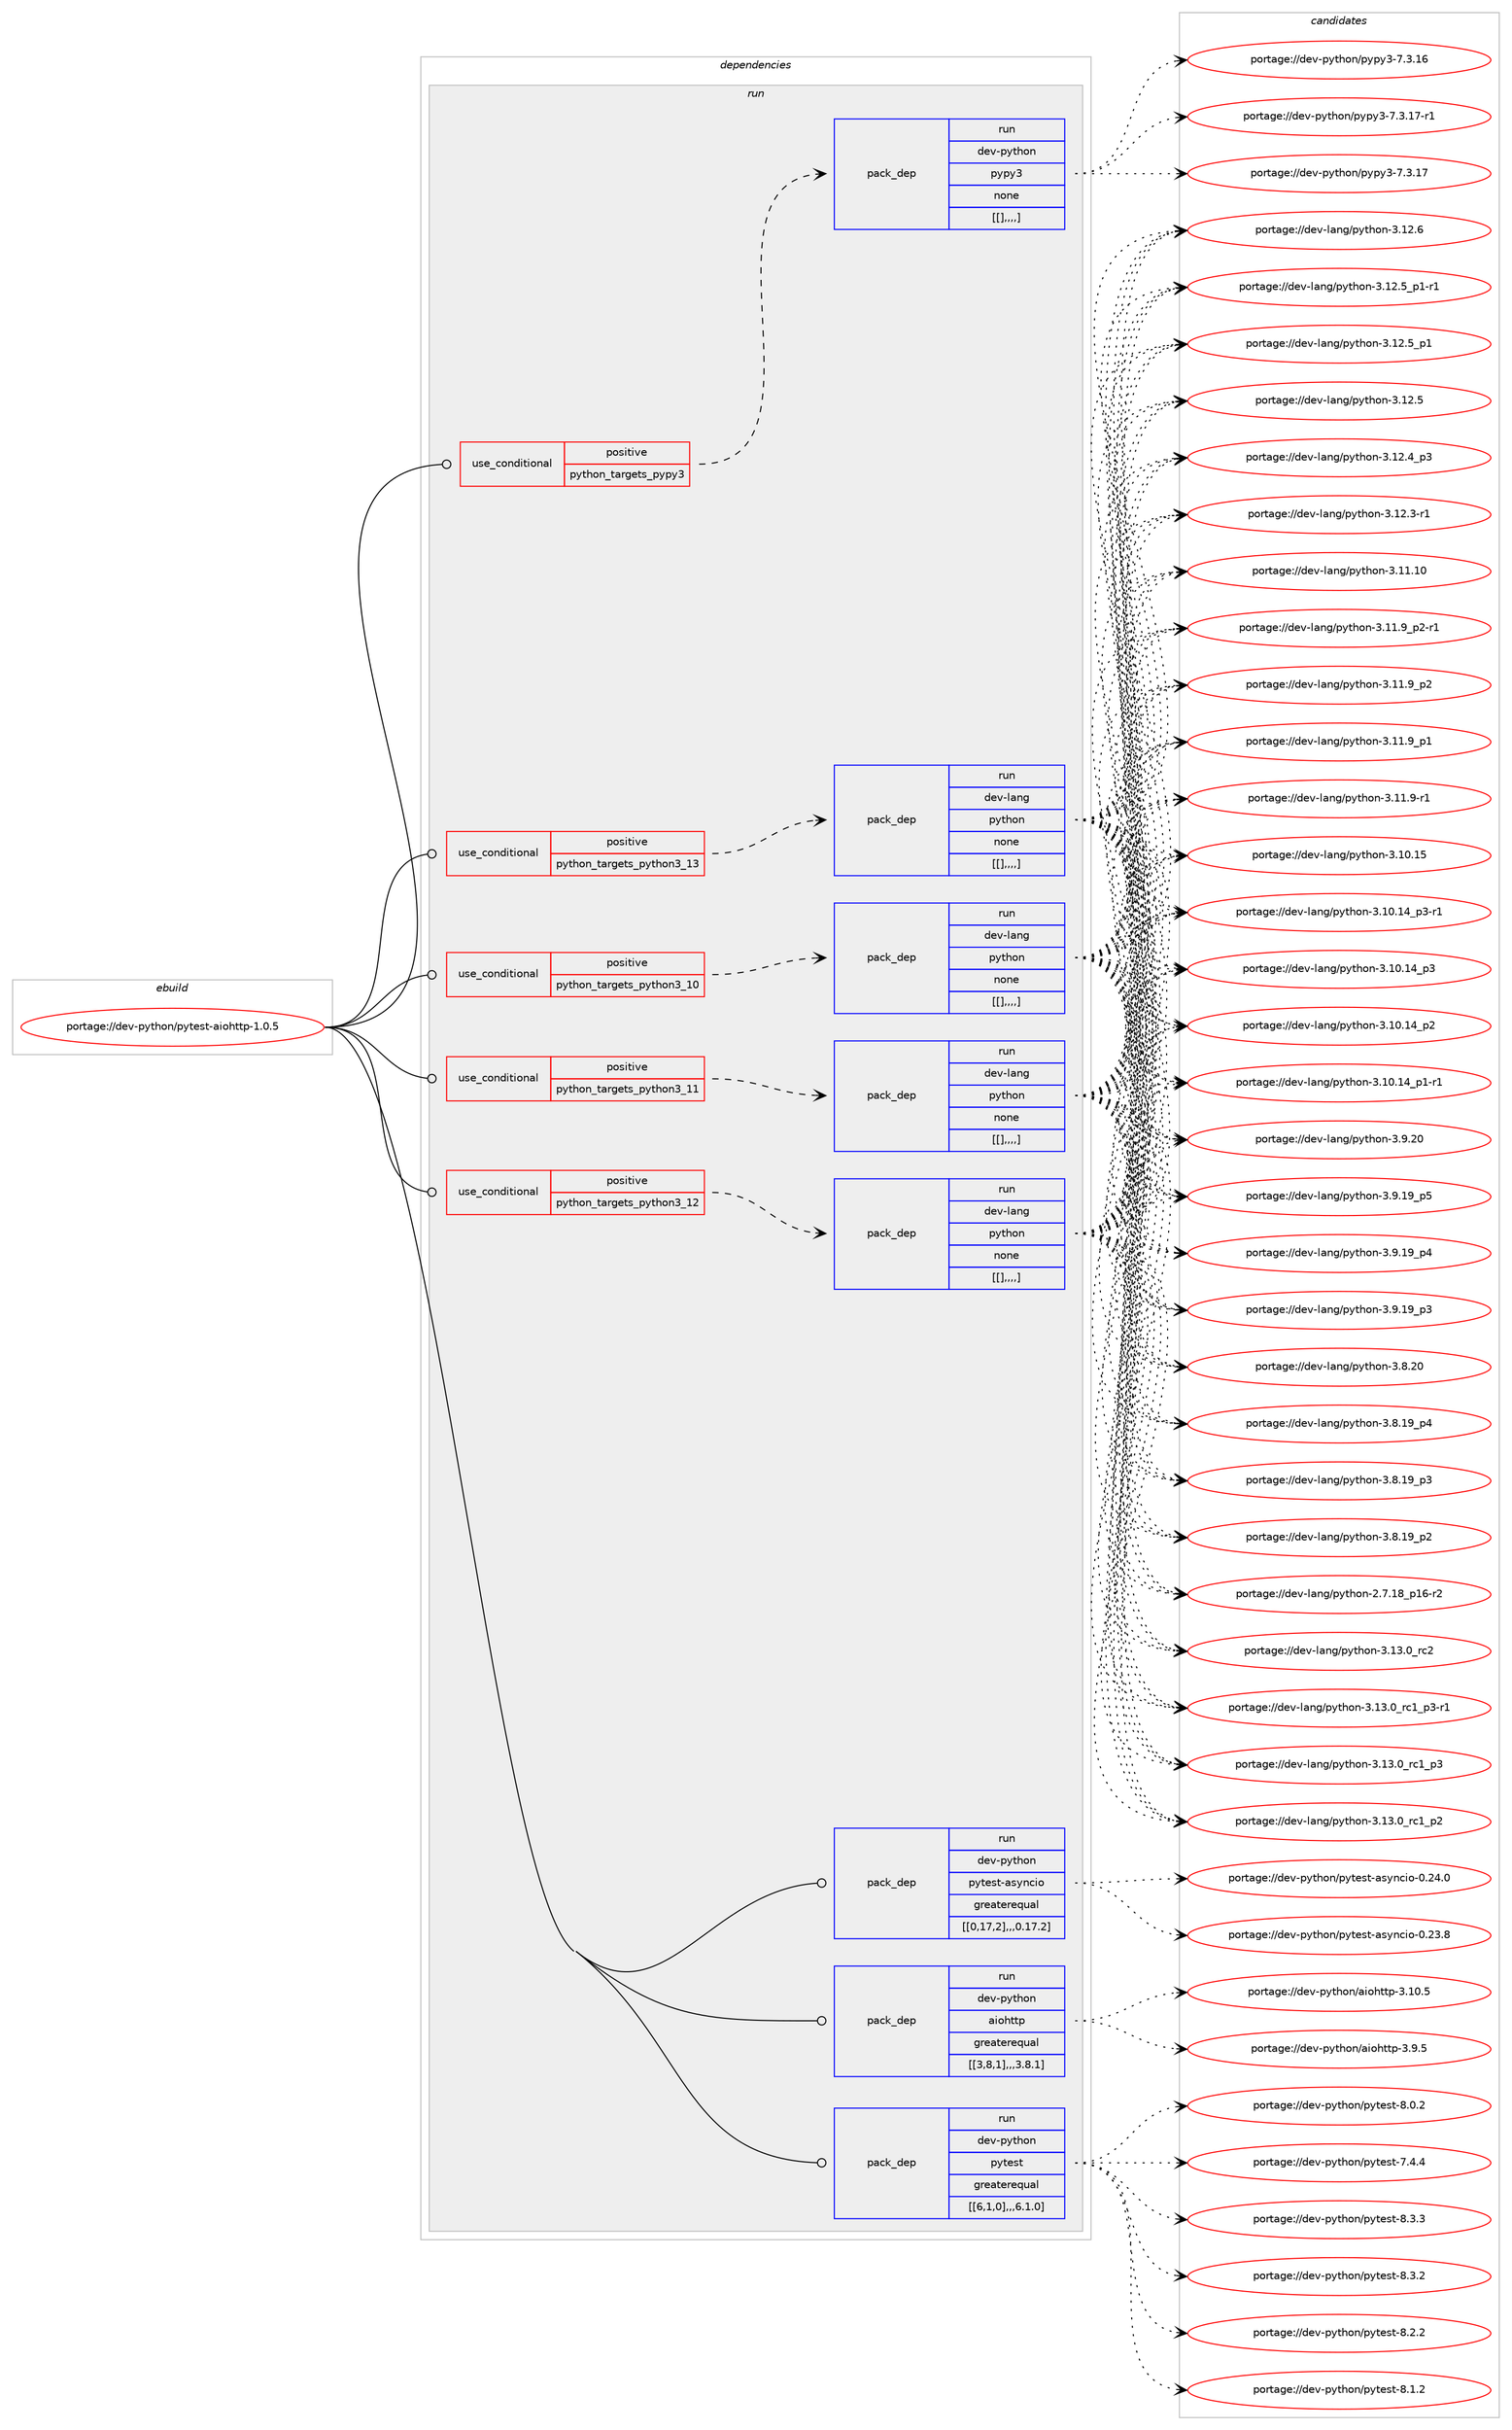 digraph prolog {

# *************
# Graph options
# *************

newrank=true;
concentrate=true;
compound=true;
graph [rankdir=LR,fontname=Helvetica,fontsize=10,ranksep=1.5];#, ranksep=2.5, nodesep=0.2];
edge  [arrowhead=vee];
node  [fontname=Helvetica,fontsize=10];

# **********
# The ebuild
# **********

subgraph cluster_leftcol {
color=gray;
label=<<i>ebuild</i>>;
id [label="portage://dev-python/pytest-aiohttp-1.0.5", color=red, width=4, href="../dev-python/pytest-aiohttp-1.0.5.svg"];
}

# ****************
# The dependencies
# ****************

subgraph cluster_midcol {
color=gray;
label=<<i>dependencies</i>>;
subgraph cluster_compile {
fillcolor="#eeeeee";
style=filled;
label=<<i>compile</i>>;
}
subgraph cluster_compileandrun {
fillcolor="#eeeeee";
style=filled;
label=<<i>compile and run</i>>;
}
subgraph cluster_run {
fillcolor="#eeeeee";
style=filled;
label=<<i>run</i>>;
subgraph cond38755 {
dependency160728 [label=<<TABLE BORDER="0" CELLBORDER="1" CELLSPACING="0" CELLPADDING="4"><TR><TD ROWSPAN="3" CELLPADDING="10">use_conditional</TD></TR><TR><TD>positive</TD></TR><TR><TD>python_targets_pypy3</TD></TR></TABLE>>, shape=none, color=red];
subgraph pack120717 {
dependency160729 [label=<<TABLE BORDER="0" CELLBORDER="1" CELLSPACING="0" CELLPADDING="4" WIDTH="220"><TR><TD ROWSPAN="6" CELLPADDING="30">pack_dep</TD></TR><TR><TD WIDTH="110">run</TD></TR><TR><TD>dev-python</TD></TR><TR><TD>pypy3</TD></TR><TR><TD>none</TD></TR><TR><TD>[[],,,,]</TD></TR></TABLE>>, shape=none, color=blue];
}
dependency160728:e -> dependency160729:w [weight=20,style="dashed",arrowhead="vee"];
}
id:e -> dependency160728:w [weight=20,style="solid",arrowhead="odot"];
subgraph cond38756 {
dependency160730 [label=<<TABLE BORDER="0" CELLBORDER="1" CELLSPACING="0" CELLPADDING="4"><TR><TD ROWSPAN="3" CELLPADDING="10">use_conditional</TD></TR><TR><TD>positive</TD></TR><TR><TD>python_targets_python3_10</TD></TR></TABLE>>, shape=none, color=red];
subgraph pack120718 {
dependency160731 [label=<<TABLE BORDER="0" CELLBORDER="1" CELLSPACING="0" CELLPADDING="4" WIDTH="220"><TR><TD ROWSPAN="6" CELLPADDING="30">pack_dep</TD></TR><TR><TD WIDTH="110">run</TD></TR><TR><TD>dev-lang</TD></TR><TR><TD>python</TD></TR><TR><TD>none</TD></TR><TR><TD>[[],,,,]</TD></TR></TABLE>>, shape=none, color=blue];
}
dependency160730:e -> dependency160731:w [weight=20,style="dashed",arrowhead="vee"];
}
id:e -> dependency160730:w [weight=20,style="solid",arrowhead="odot"];
subgraph cond38757 {
dependency160732 [label=<<TABLE BORDER="0" CELLBORDER="1" CELLSPACING="0" CELLPADDING="4"><TR><TD ROWSPAN="3" CELLPADDING="10">use_conditional</TD></TR><TR><TD>positive</TD></TR><TR><TD>python_targets_python3_11</TD></TR></TABLE>>, shape=none, color=red];
subgraph pack120719 {
dependency160733 [label=<<TABLE BORDER="0" CELLBORDER="1" CELLSPACING="0" CELLPADDING="4" WIDTH="220"><TR><TD ROWSPAN="6" CELLPADDING="30">pack_dep</TD></TR><TR><TD WIDTH="110">run</TD></TR><TR><TD>dev-lang</TD></TR><TR><TD>python</TD></TR><TR><TD>none</TD></TR><TR><TD>[[],,,,]</TD></TR></TABLE>>, shape=none, color=blue];
}
dependency160732:e -> dependency160733:w [weight=20,style="dashed",arrowhead="vee"];
}
id:e -> dependency160732:w [weight=20,style="solid",arrowhead="odot"];
subgraph cond38758 {
dependency160734 [label=<<TABLE BORDER="0" CELLBORDER="1" CELLSPACING="0" CELLPADDING="4"><TR><TD ROWSPAN="3" CELLPADDING="10">use_conditional</TD></TR><TR><TD>positive</TD></TR><TR><TD>python_targets_python3_12</TD></TR></TABLE>>, shape=none, color=red];
subgraph pack120720 {
dependency160735 [label=<<TABLE BORDER="0" CELLBORDER="1" CELLSPACING="0" CELLPADDING="4" WIDTH="220"><TR><TD ROWSPAN="6" CELLPADDING="30">pack_dep</TD></TR><TR><TD WIDTH="110">run</TD></TR><TR><TD>dev-lang</TD></TR><TR><TD>python</TD></TR><TR><TD>none</TD></TR><TR><TD>[[],,,,]</TD></TR></TABLE>>, shape=none, color=blue];
}
dependency160734:e -> dependency160735:w [weight=20,style="dashed",arrowhead="vee"];
}
id:e -> dependency160734:w [weight=20,style="solid",arrowhead="odot"];
subgraph cond38759 {
dependency160736 [label=<<TABLE BORDER="0" CELLBORDER="1" CELLSPACING="0" CELLPADDING="4"><TR><TD ROWSPAN="3" CELLPADDING="10">use_conditional</TD></TR><TR><TD>positive</TD></TR><TR><TD>python_targets_python3_13</TD></TR></TABLE>>, shape=none, color=red];
subgraph pack120721 {
dependency160737 [label=<<TABLE BORDER="0" CELLBORDER="1" CELLSPACING="0" CELLPADDING="4" WIDTH="220"><TR><TD ROWSPAN="6" CELLPADDING="30">pack_dep</TD></TR><TR><TD WIDTH="110">run</TD></TR><TR><TD>dev-lang</TD></TR><TR><TD>python</TD></TR><TR><TD>none</TD></TR><TR><TD>[[],,,,]</TD></TR></TABLE>>, shape=none, color=blue];
}
dependency160736:e -> dependency160737:w [weight=20,style="dashed",arrowhead="vee"];
}
id:e -> dependency160736:w [weight=20,style="solid",arrowhead="odot"];
subgraph pack120722 {
dependency160738 [label=<<TABLE BORDER="0" CELLBORDER="1" CELLSPACING="0" CELLPADDING="4" WIDTH="220"><TR><TD ROWSPAN="6" CELLPADDING="30">pack_dep</TD></TR><TR><TD WIDTH="110">run</TD></TR><TR><TD>dev-python</TD></TR><TR><TD>aiohttp</TD></TR><TR><TD>greaterequal</TD></TR><TR><TD>[[3,8,1],,,3.8.1]</TD></TR></TABLE>>, shape=none, color=blue];
}
id:e -> dependency160738:w [weight=20,style="solid",arrowhead="odot"];
subgraph pack120723 {
dependency160739 [label=<<TABLE BORDER="0" CELLBORDER="1" CELLSPACING="0" CELLPADDING="4" WIDTH="220"><TR><TD ROWSPAN="6" CELLPADDING="30">pack_dep</TD></TR><TR><TD WIDTH="110">run</TD></TR><TR><TD>dev-python</TD></TR><TR><TD>pytest</TD></TR><TR><TD>greaterequal</TD></TR><TR><TD>[[6,1,0],,,6.1.0]</TD></TR></TABLE>>, shape=none, color=blue];
}
id:e -> dependency160739:w [weight=20,style="solid",arrowhead="odot"];
subgraph pack120724 {
dependency160740 [label=<<TABLE BORDER="0" CELLBORDER="1" CELLSPACING="0" CELLPADDING="4" WIDTH="220"><TR><TD ROWSPAN="6" CELLPADDING="30">pack_dep</TD></TR><TR><TD WIDTH="110">run</TD></TR><TR><TD>dev-python</TD></TR><TR><TD>pytest-asyncio</TD></TR><TR><TD>greaterequal</TD></TR><TR><TD>[[0,17,2],,,0.17.2]</TD></TR></TABLE>>, shape=none, color=blue];
}
id:e -> dependency160740:w [weight=20,style="solid",arrowhead="odot"];
}
}

# **************
# The candidates
# **************

subgraph cluster_choices {
rank=same;
color=gray;
label=<<i>candidates</i>>;

subgraph choice120717 {
color=black;
nodesep=1;
choice100101118451121211161041111104711212111212151455546514649554511449 [label="portage://dev-python/pypy3-7.3.17-r1", color=red, width=4,href="../dev-python/pypy3-7.3.17-r1.svg"];
choice10010111845112121116104111110471121211121215145554651464955 [label="portage://dev-python/pypy3-7.3.17", color=red, width=4,href="../dev-python/pypy3-7.3.17.svg"];
choice10010111845112121116104111110471121211121215145554651464954 [label="portage://dev-python/pypy3-7.3.16", color=red, width=4,href="../dev-python/pypy3-7.3.16.svg"];
dependency160729:e -> choice100101118451121211161041111104711212111212151455546514649554511449:w [style=dotted,weight="100"];
dependency160729:e -> choice10010111845112121116104111110471121211121215145554651464955:w [style=dotted,weight="100"];
dependency160729:e -> choice10010111845112121116104111110471121211121215145554651464954:w [style=dotted,weight="100"];
}
subgraph choice120718 {
color=black;
nodesep=1;
choice10010111845108971101034711212111610411111045514649514648951149950 [label="portage://dev-lang/python-3.13.0_rc2", color=red, width=4,href="../dev-lang/python-3.13.0_rc2.svg"];
choice1001011184510897110103471121211161041111104551464951464895114994995112514511449 [label="portage://dev-lang/python-3.13.0_rc1_p3-r1", color=red, width=4,href="../dev-lang/python-3.13.0_rc1_p3-r1.svg"];
choice100101118451089711010347112121116104111110455146495146489511499499511251 [label="portage://dev-lang/python-3.13.0_rc1_p3", color=red, width=4,href="../dev-lang/python-3.13.0_rc1_p3.svg"];
choice100101118451089711010347112121116104111110455146495146489511499499511250 [label="portage://dev-lang/python-3.13.0_rc1_p2", color=red, width=4,href="../dev-lang/python-3.13.0_rc1_p2.svg"];
choice10010111845108971101034711212111610411111045514649504654 [label="portage://dev-lang/python-3.12.6", color=red, width=4,href="../dev-lang/python-3.12.6.svg"];
choice1001011184510897110103471121211161041111104551464950465395112494511449 [label="portage://dev-lang/python-3.12.5_p1-r1", color=red, width=4,href="../dev-lang/python-3.12.5_p1-r1.svg"];
choice100101118451089711010347112121116104111110455146495046539511249 [label="portage://dev-lang/python-3.12.5_p1", color=red, width=4,href="../dev-lang/python-3.12.5_p1.svg"];
choice10010111845108971101034711212111610411111045514649504653 [label="portage://dev-lang/python-3.12.5", color=red, width=4,href="../dev-lang/python-3.12.5.svg"];
choice100101118451089711010347112121116104111110455146495046529511251 [label="portage://dev-lang/python-3.12.4_p3", color=red, width=4,href="../dev-lang/python-3.12.4_p3.svg"];
choice100101118451089711010347112121116104111110455146495046514511449 [label="portage://dev-lang/python-3.12.3-r1", color=red, width=4,href="../dev-lang/python-3.12.3-r1.svg"];
choice1001011184510897110103471121211161041111104551464949464948 [label="portage://dev-lang/python-3.11.10", color=red, width=4,href="../dev-lang/python-3.11.10.svg"];
choice1001011184510897110103471121211161041111104551464949465795112504511449 [label="portage://dev-lang/python-3.11.9_p2-r1", color=red, width=4,href="../dev-lang/python-3.11.9_p2-r1.svg"];
choice100101118451089711010347112121116104111110455146494946579511250 [label="portage://dev-lang/python-3.11.9_p2", color=red, width=4,href="../dev-lang/python-3.11.9_p2.svg"];
choice100101118451089711010347112121116104111110455146494946579511249 [label="portage://dev-lang/python-3.11.9_p1", color=red, width=4,href="../dev-lang/python-3.11.9_p1.svg"];
choice100101118451089711010347112121116104111110455146494946574511449 [label="portage://dev-lang/python-3.11.9-r1", color=red, width=4,href="../dev-lang/python-3.11.9-r1.svg"];
choice1001011184510897110103471121211161041111104551464948464953 [label="portage://dev-lang/python-3.10.15", color=red, width=4,href="../dev-lang/python-3.10.15.svg"];
choice100101118451089711010347112121116104111110455146494846495295112514511449 [label="portage://dev-lang/python-3.10.14_p3-r1", color=red, width=4,href="../dev-lang/python-3.10.14_p3-r1.svg"];
choice10010111845108971101034711212111610411111045514649484649529511251 [label="portage://dev-lang/python-3.10.14_p3", color=red, width=4,href="../dev-lang/python-3.10.14_p3.svg"];
choice10010111845108971101034711212111610411111045514649484649529511250 [label="portage://dev-lang/python-3.10.14_p2", color=red, width=4,href="../dev-lang/python-3.10.14_p2.svg"];
choice100101118451089711010347112121116104111110455146494846495295112494511449 [label="portage://dev-lang/python-3.10.14_p1-r1", color=red, width=4,href="../dev-lang/python-3.10.14_p1-r1.svg"];
choice10010111845108971101034711212111610411111045514657465048 [label="portage://dev-lang/python-3.9.20", color=red, width=4,href="../dev-lang/python-3.9.20.svg"];
choice100101118451089711010347112121116104111110455146574649579511253 [label="portage://dev-lang/python-3.9.19_p5", color=red, width=4,href="../dev-lang/python-3.9.19_p5.svg"];
choice100101118451089711010347112121116104111110455146574649579511252 [label="portage://dev-lang/python-3.9.19_p4", color=red, width=4,href="../dev-lang/python-3.9.19_p4.svg"];
choice100101118451089711010347112121116104111110455146574649579511251 [label="portage://dev-lang/python-3.9.19_p3", color=red, width=4,href="../dev-lang/python-3.9.19_p3.svg"];
choice10010111845108971101034711212111610411111045514656465048 [label="portage://dev-lang/python-3.8.20", color=red, width=4,href="../dev-lang/python-3.8.20.svg"];
choice100101118451089711010347112121116104111110455146564649579511252 [label="portage://dev-lang/python-3.8.19_p4", color=red, width=4,href="../dev-lang/python-3.8.19_p4.svg"];
choice100101118451089711010347112121116104111110455146564649579511251 [label="portage://dev-lang/python-3.8.19_p3", color=red, width=4,href="../dev-lang/python-3.8.19_p3.svg"];
choice100101118451089711010347112121116104111110455146564649579511250 [label="portage://dev-lang/python-3.8.19_p2", color=red, width=4,href="../dev-lang/python-3.8.19_p2.svg"];
choice100101118451089711010347112121116104111110455046554649569511249544511450 [label="portage://dev-lang/python-2.7.18_p16-r2", color=red, width=4,href="../dev-lang/python-2.7.18_p16-r2.svg"];
dependency160731:e -> choice10010111845108971101034711212111610411111045514649514648951149950:w [style=dotted,weight="100"];
dependency160731:e -> choice1001011184510897110103471121211161041111104551464951464895114994995112514511449:w [style=dotted,weight="100"];
dependency160731:e -> choice100101118451089711010347112121116104111110455146495146489511499499511251:w [style=dotted,weight="100"];
dependency160731:e -> choice100101118451089711010347112121116104111110455146495146489511499499511250:w [style=dotted,weight="100"];
dependency160731:e -> choice10010111845108971101034711212111610411111045514649504654:w [style=dotted,weight="100"];
dependency160731:e -> choice1001011184510897110103471121211161041111104551464950465395112494511449:w [style=dotted,weight="100"];
dependency160731:e -> choice100101118451089711010347112121116104111110455146495046539511249:w [style=dotted,weight="100"];
dependency160731:e -> choice10010111845108971101034711212111610411111045514649504653:w [style=dotted,weight="100"];
dependency160731:e -> choice100101118451089711010347112121116104111110455146495046529511251:w [style=dotted,weight="100"];
dependency160731:e -> choice100101118451089711010347112121116104111110455146495046514511449:w [style=dotted,weight="100"];
dependency160731:e -> choice1001011184510897110103471121211161041111104551464949464948:w [style=dotted,weight="100"];
dependency160731:e -> choice1001011184510897110103471121211161041111104551464949465795112504511449:w [style=dotted,weight="100"];
dependency160731:e -> choice100101118451089711010347112121116104111110455146494946579511250:w [style=dotted,weight="100"];
dependency160731:e -> choice100101118451089711010347112121116104111110455146494946579511249:w [style=dotted,weight="100"];
dependency160731:e -> choice100101118451089711010347112121116104111110455146494946574511449:w [style=dotted,weight="100"];
dependency160731:e -> choice1001011184510897110103471121211161041111104551464948464953:w [style=dotted,weight="100"];
dependency160731:e -> choice100101118451089711010347112121116104111110455146494846495295112514511449:w [style=dotted,weight="100"];
dependency160731:e -> choice10010111845108971101034711212111610411111045514649484649529511251:w [style=dotted,weight="100"];
dependency160731:e -> choice10010111845108971101034711212111610411111045514649484649529511250:w [style=dotted,weight="100"];
dependency160731:e -> choice100101118451089711010347112121116104111110455146494846495295112494511449:w [style=dotted,weight="100"];
dependency160731:e -> choice10010111845108971101034711212111610411111045514657465048:w [style=dotted,weight="100"];
dependency160731:e -> choice100101118451089711010347112121116104111110455146574649579511253:w [style=dotted,weight="100"];
dependency160731:e -> choice100101118451089711010347112121116104111110455146574649579511252:w [style=dotted,weight="100"];
dependency160731:e -> choice100101118451089711010347112121116104111110455146574649579511251:w [style=dotted,weight="100"];
dependency160731:e -> choice10010111845108971101034711212111610411111045514656465048:w [style=dotted,weight="100"];
dependency160731:e -> choice100101118451089711010347112121116104111110455146564649579511252:w [style=dotted,weight="100"];
dependency160731:e -> choice100101118451089711010347112121116104111110455146564649579511251:w [style=dotted,weight="100"];
dependency160731:e -> choice100101118451089711010347112121116104111110455146564649579511250:w [style=dotted,weight="100"];
dependency160731:e -> choice100101118451089711010347112121116104111110455046554649569511249544511450:w [style=dotted,weight="100"];
}
subgraph choice120719 {
color=black;
nodesep=1;
choice10010111845108971101034711212111610411111045514649514648951149950 [label="portage://dev-lang/python-3.13.0_rc2", color=red, width=4,href="../dev-lang/python-3.13.0_rc2.svg"];
choice1001011184510897110103471121211161041111104551464951464895114994995112514511449 [label="portage://dev-lang/python-3.13.0_rc1_p3-r1", color=red, width=4,href="../dev-lang/python-3.13.0_rc1_p3-r1.svg"];
choice100101118451089711010347112121116104111110455146495146489511499499511251 [label="portage://dev-lang/python-3.13.0_rc1_p3", color=red, width=4,href="../dev-lang/python-3.13.0_rc1_p3.svg"];
choice100101118451089711010347112121116104111110455146495146489511499499511250 [label="portage://dev-lang/python-3.13.0_rc1_p2", color=red, width=4,href="../dev-lang/python-3.13.0_rc1_p2.svg"];
choice10010111845108971101034711212111610411111045514649504654 [label="portage://dev-lang/python-3.12.6", color=red, width=4,href="../dev-lang/python-3.12.6.svg"];
choice1001011184510897110103471121211161041111104551464950465395112494511449 [label="portage://dev-lang/python-3.12.5_p1-r1", color=red, width=4,href="../dev-lang/python-3.12.5_p1-r1.svg"];
choice100101118451089711010347112121116104111110455146495046539511249 [label="portage://dev-lang/python-3.12.5_p1", color=red, width=4,href="../dev-lang/python-3.12.5_p1.svg"];
choice10010111845108971101034711212111610411111045514649504653 [label="portage://dev-lang/python-3.12.5", color=red, width=4,href="../dev-lang/python-3.12.5.svg"];
choice100101118451089711010347112121116104111110455146495046529511251 [label="portage://dev-lang/python-3.12.4_p3", color=red, width=4,href="../dev-lang/python-3.12.4_p3.svg"];
choice100101118451089711010347112121116104111110455146495046514511449 [label="portage://dev-lang/python-3.12.3-r1", color=red, width=4,href="../dev-lang/python-3.12.3-r1.svg"];
choice1001011184510897110103471121211161041111104551464949464948 [label="portage://dev-lang/python-3.11.10", color=red, width=4,href="../dev-lang/python-3.11.10.svg"];
choice1001011184510897110103471121211161041111104551464949465795112504511449 [label="portage://dev-lang/python-3.11.9_p2-r1", color=red, width=4,href="../dev-lang/python-3.11.9_p2-r1.svg"];
choice100101118451089711010347112121116104111110455146494946579511250 [label="portage://dev-lang/python-3.11.9_p2", color=red, width=4,href="../dev-lang/python-3.11.9_p2.svg"];
choice100101118451089711010347112121116104111110455146494946579511249 [label="portage://dev-lang/python-3.11.9_p1", color=red, width=4,href="../dev-lang/python-3.11.9_p1.svg"];
choice100101118451089711010347112121116104111110455146494946574511449 [label="portage://dev-lang/python-3.11.9-r1", color=red, width=4,href="../dev-lang/python-3.11.9-r1.svg"];
choice1001011184510897110103471121211161041111104551464948464953 [label="portage://dev-lang/python-3.10.15", color=red, width=4,href="../dev-lang/python-3.10.15.svg"];
choice100101118451089711010347112121116104111110455146494846495295112514511449 [label="portage://dev-lang/python-3.10.14_p3-r1", color=red, width=4,href="../dev-lang/python-3.10.14_p3-r1.svg"];
choice10010111845108971101034711212111610411111045514649484649529511251 [label="portage://dev-lang/python-3.10.14_p3", color=red, width=4,href="../dev-lang/python-3.10.14_p3.svg"];
choice10010111845108971101034711212111610411111045514649484649529511250 [label="portage://dev-lang/python-3.10.14_p2", color=red, width=4,href="../dev-lang/python-3.10.14_p2.svg"];
choice100101118451089711010347112121116104111110455146494846495295112494511449 [label="portage://dev-lang/python-3.10.14_p1-r1", color=red, width=4,href="../dev-lang/python-3.10.14_p1-r1.svg"];
choice10010111845108971101034711212111610411111045514657465048 [label="portage://dev-lang/python-3.9.20", color=red, width=4,href="../dev-lang/python-3.9.20.svg"];
choice100101118451089711010347112121116104111110455146574649579511253 [label="portage://dev-lang/python-3.9.19_p5", color=red, width=4,href="../dev-lang/python-3.9.19_p5.svg"];
choice100101118451089711010347112121116104111110455146574649579511252 [label="portage://dev-lang/python-3.9.19_p4", color=red, width=4,href="../dev-lang/python-3.9.19_p4.svg"];
choice100101118451089711010347112121116104111110455146574649579511251 [label="portage://dev-lang/python-3.9.19_p3", color=red, width=4,href="../dev-lang/python-3.9.19_p3.svg"];
choice10010111845108971101034711212111610411111045514656465048 [label="portage://dev-lang/python-3.8.20", color=red, width=4,href="../dev-lang/python-3.8.20.svg"];
choice100101118451089711010347112121116104111110455146564649579511252 [label="portage://dev-lang/python-3.8.19_p4", color=red, width=4,href="../dev-lang/python-3.8.19_p4.svg"];
choice100101118451089711010347112121116104111110455146564649579511251 [label="portage://dev-lang/python-3.8.19_p3", color=red, width=4,href="../dev-lang/python-3.8.19_p3.svg"];
choice100101118451089711010347112121116104111110455146564649579511250 [label="portage://dev-lang/python-3.8.19_p2", color=red, width=4,href="../dev-lang/python-3.8.19_p2.svg"];
choice100101118451089711010347112121116104111110455046554649569511249544511450 [label="portage://dev-lang/python-2.7.18_p16-r2", color=red, width=4,href="../dev-lang/python-2.7.18_p16-r2.svg"];
dependency160733:e -> choice10010111845108971101034711212111610411111045514649514648951149950:w [style=dotted,weight="100"];
dependency160733:e -> choice1001011184510897110103471121211161041111104551464951464895114994995112514511449:w [style=dotted,weight="100"];
dependency160733:e -> choice100101118451089711010347112121116104111110455146495146489511499499511251:w [style=dotted,weight="100"];
dependency160733:e -> choice100101118451089711010347112121116104111110455146495146489511499499511250:w [style=dotted,weight="100"];
dependency160733:e -> choice10010111845108971101034711212111610411111045514649504654:w [style=dotted,weight="100"];
dependency160733:e -> choice1001011184510897110103471121211161041111104551464950465395112494511449:w [style=dotted,weight="100"];
dependency160733:e -> choice100101118451089711010347112121116104111110455146495046539511249:w [style=dotted,weight="100"];
dependency160733:e -> choice10010111845108971101034711212111610411111045514649504653:w [style=dotted,weight="100"];
dependency160733:e -> choice100101118451089711010347112121116104111110455146495046529511251:w [style=dotted,weight="100"];
dependency160733:e -> choice100101118451089711010347112121116104111110455146495046514511449:w [style=dotted,weight="100"];
dependency160733:e -> choice1001011184510897110103471121211161041111104551464949464948:w [style=dotted,weight="100"];
dependency160733:e -> choice1001011184510897110103471121211161041111104551464949465795112504511449:w [style=dotted,weight="100"];
dependency160733:e -> choice100101118451089711010347112121116104111110455146494946579511250:w [style=dotted,weight="100"];
dependency160733:e -> choice100101118451089711010347112121116104111110455146494946579511249:w [style=dotted,weight="100"];
dependency160733:e -> choice100101118451089711010347112121116104111110455146494946574511449:w [style=dotted,weight="100"];
dependency160733:e -> choice1001011184510897110103471121211161041111104551464948464953:w [style=dotted,weight="100"];
dependency160733:e -> choice100101118451089711010347112121116104111110455146494846495295112514511449:w [style=dotted,weight="100"];
dependency160733:e -> choice10010111845108971101034711212111610411111045514649484649529511251:w [style=dotted,weight="100"];
dependency160733:e -> choice10010111845108971101034711212111610411111045514649484649529511250:w [style=dotted,weight="100"];
dependency160733:e -> choice100101118451089711010347112121116104111110455146494846495295112494511449:w [style=dotted,weight="100"];
dependency160733:e -> choice10010111845108971101034711212111610411111045514657465048:w [style=dotted,weight="100"];
dependency160733:e -> choice100101118451089711010347112121116104111110455146574649579511253:w [style=dotted,weight="100"];
dependency160733:e -> choice100101118451089711010347112121116104111110455146574649579511252:w [style=dotted,weight="100"];
dependency160733:e -> choice100101118451089711010347112121116104111110455146574649579511251:w [style=dotted,weight="100"];
dependency160733:e -> choice10010111845108971101034711212111610411111045514656465048:w [style=dotted,weight="100"];
dependency160733:e -> choice100101118451089711010347112121116104111110455146564649579511252:w [style=dotted,weight="100"];
dependency160733:e -> choice100101118451089711010347112121116104111110455146564649579511251:w [style=dotted,weight="100"];
dependency160733:e -> choice100101118451089711010347112121116104111110455146564649579511250:w [style=dotted,weight="100"];
dependency160733:e -> choice100101118451089711010347112121116104111110455046554649569511249544511450:w [style=dotted,weight="100"];
}
subgraph choice120720 {
color=black;
nodesep=1;
choice10010111845108971101034711212111610411111045514649514648951149950 [label="portage://dev-lang/python-3.13.0_rc2", color=red, width=4,href="../dev-lang/python-3.13.0_rc2.svg"];
choice1001011184510897110103471121211161041111104551464951464895114994995112514511449 [label="portage://dev-lang/python-3.13.0_rc1_p3-r1", color=red, width=4,href="../dev-lang/python-3.13.0_rc1_p3-r1.svg"];
choice100101118451089711010347112121116104111110455146495146489511499499511251 [label="portage://dev-lang/python-3.13.0_rc1_p3", color=red, width=4,href="../dev-lang/python-3.13.0_rc1_p3.svg"];
choice100101118451089711010347112121116104111110455146495146489511499499511250 [label="portage://dev-lang/python-3.13.0_rc1_p2", color=red, width=4,href="../dev-lang/python-3.13.0_rc1_p2.svg"];
choice10010111845108971101034711212111610411111045514649504654 [label="portage://dev-lang/python-3.12.6", color=red, width=4,href="../dev-lang/python-3.12.6.svg"];
choice1001011184510897110103471121211161041111104551464950465395112494511449 [label="portage://dev-lang/python-3.12.5_p1-r1", color=red, width=4,href="../dev-lang/python-3.12.5_p1-r1.svg"];
choice100101118451089711010347112121116104111110455146495046539511249 [label="portage://dev-lang/python-3.12.5_p1", color=red, width=4,href="../dev-lang/python-3.12.5_p1.svg"];
choice10010111845108971101034711212111610411111045514649504653 [label="portage://dev-lang/python-3.12.5", color=red, width=4,href="../dev-lang/python-3.12.5.svg"];
choice100101118451089711010347112121116104111110455146495046529511251 [label="portage://dev-lang/python-3.12.4_p3", color=red, width=4,href="../dev-lang/python-3.12.4_p3.svg"];
choice100101118451089711010347112121116104111110455146495046514511449 [label="portage://dev-lang/python-3.12.3-r1", color=red, width=4,href="../dev-lang/python-3.12.3-r1.svg"];
choice1001011184510897110103471121211161041111104551464949464948 [label="portage://dev-lang/python-3.11.10", color=red, width=4,href="../dev-lang/python-3.11.10.svg"];
choice1001011184510897110103471121211161041111104551464949465795112504511449 [label="portage://dev-lang/python-3.11.9_p2-r1", color=red, width=4,href="../dev-lang/python-3.11.9_p2-r1.svg"];
choice100101118451089711010347112121116104111110455146494946579511250 [label="portage://dev-lang/python-3.11.9_p2", color=red, width=4,href="../dev-lang/python-3.11.9_p2.svg"];
choice100101118451089711010347112121116104111110455146494946579511249 [label="portage://dev-lang/python-3.11.9_p1", color=red, width=4,href="../dev-lang/python-3.11.9_p1.svg"];
choice100101118451089711010347112121116104111110455146494946574511449 [label="portage://dev-lang/python-3.11.9-r1", color=red, width=4,href="../dev-lang/python-3.11.9-r1.svg"];
choice1001011184510897110103471121211161041111104551464948464953 [label="portage://dev-lang/python-3.10.15", color=red, width=4,href="../dev-lang/python-3.10.15.svg"];
choice100101118451089711010347112121116104111110455146494846495295112514511449 [label="portage://dev-lang/python-3.10.14_p3-r1", color=red, width=4,href="../dev-lang/python-3.10.14_p3-r1.svg"];
choice10010111845108971101034711212111610411111045514649484649529511251 [label="portage://dev-lang/python-3.10.14_p3", color=red, width=4,href="../dev-lang/python-3.10.14_p3.svg"];
choice10010111845108971101034711212111610411111045514649484649529511250 [label="portage://dev-lang/python-3.10.14_p2", color=red, width=4,href="../dev-lang/python-3.10.14_p2.svg"];
choice100101118451089711010347112121116104111110455146494846495295112494511449 [label="portage://dev-lang/python-3.10.14_p1-r1", color=red, width=4,href="../dev-lang/python-3.10.14_p1-r1.svg"];
choice10010111845108971101034711212111610411111045514657465048 [label="portage://dev-lang/python-3.9.20", color=red, width=4,href="../dev-lang/python-3.9.20.svg"];
choice100101118451089711010347112121116104111110455146574649579511253 [label="portage://dev-lang/python-3.9.19_p5", color=red, width=4,href="../dev-lang/python-3.9.19_p5.svg"];
choice100101118451089711010347112121116104111110455146574649579511252 [label="portage://dev-lang/python-3.9.19_p4", color=red, width=4,href="../dev-lang/python-3.9.19_p4.svg"];
choice100101118451089711010347112121116104111110455146574649579511251 [label="portage://dev-lang/python-3.9.19_p3", color=red, width=4,href="../dev-lang/python-3.9.19_p3.svg"];
choice10010111845108971101034711212111610411111045514656465048 [label="portage://dev-lang/python-3.8.20", color=red, width=4,href="../dev-lang/python-3.8.20.svg"];
choice100101118451089711010347112121116104111110455146564649579511252 [label="portage://dev-lang/python-3.8.19_p4", color=red, width=4,href="../dev-lang/python-3.8.19_p4.svg"];
choice100101118451089711010347112121116104111110455146564649579511251 [label="portage://dev-lang/python-3.8.19_p3", color=red, width=4,href="../dev-lang/python-3.8.19_p3.svg"];
choice100101118451089711010347112121116104111110455146564649579511250 [label="portage://dev-lang/python-3.8.19_p2", color=red, width=4,href="../dev-lang/python-3.8.19_p2.svg"];
choice100101118451089711010347112121116104111110455046554649569511249544511450 [label="portage://dev-lang/python-2.7.18_p16-r2", color=red, width=4,href="../dev-lang/python-2.7.18_p16-r2.svg"];
dependency160735:e -> choice10010111845108971101034711212111610411111045514649514648951149950:w [style=dotted,weight="100"];
dependency160735:e -> choice1001011184510897110103471121211161041111104551464951464895114994995112514511449:w [style=dotted,weight="100"];
dependency160735:e -> choice100101118451089711010347112121116104111110455146495146489511499499511251:w [style=dotted,weight="100"];
dependency160735:e -> choice100101118451089711010347112121116104111110455146495146489511499499511250:w [style=dotted,weight="100"];
dependency160735:e -> choice10010111845108971101034711212111610411111045514649504654:w [style=dotted,weight="100"];
dependency160735:e -> choice1001011184510897110103471121211161041111104551464950465395112494511449:w [style=dotted,weight="100"];
dependency160735:e -> choice100101118451089711010347112121116104111110455146495046539511249:w [style=dotted,weight="100"];
dependency160735:e -> choice10010111845108971101034711212111610411111045514649504653:w [style=dotted,weight="100"];
dependency160735:e -> choice100101118451089711010347112121116104111110455146495046529511251:w [style=dotted,weight="100"];
dependency160735:e -> choice100101118451089711010347112121116104111110455146495046514511449:w [style=dotted,weight="100"];
dependency160735:e -> choice1001011184510897110103471121211161041111104551464949464948:w [style=dotted,weight="100"];
dependency160735:e -> choice1001011184510897110103471121211161041111104551464949465795112504511449:w [style=dotted,weight="100"];
dependency160735:e -> choice100101118451089711010347112121116104111110455146494946579511250:w [style=dotted,weight="100"];
dependency160735:e -> choice100101118451089711010347112121116104111110455146494946579511249:w [style=dotted,weight="100"];
dependency160735:e -> choice100101118451089711010347112121116104111110455146494946574511449:w [style=dotted,weight="100"];
dependency160735:e -> choice1001011184510897110103471121211161041111104551464948464953:w [style=dotted,weight="100"];
dependency160735:e -> choice100101118451089711010347112121116104111110455146494846495295112514511449:w [style=dotted,weight="100"];
dependency160735:e -> choice10010111845108971101034711212111610411111045514649484649529511251:w [style=dotted,weight="100"];
dependency160735:e -> choice10010111845108971101034711212111610411111045514649484649529511250:w [style=dotted,weight="100"];
dependency160735:e -> choice100101118451089711010347112121116104111110455146494846495295112494511449:w [style=dotted,weight="100"];
dependency160735:e -> choice10010111845108971101034711212111610411111045514657465048:w [style=dotted,weight="100"];
dependency160735:e -> choice100101118451089711010347112121116104111110455146574649579511253:w [style=dotted,weight="100"];
dependency160735:e -> choice100101118451089711010347112121116104111110455146574649579511252:w [style=dotted,weight="100"];
dependency160735:e -> choice100101118451089711010347112121116104111110455146574649579511251:w [style=dotted,weight="100"];
dependency160735:e -> choice10010111845108971101034711212111610411111045514656465048:w [style=dotted,weight="100"];
dependency160735:e -> choice100101118451089711010347112121116104111110455146564649579511252:w [style=dotted,weight="100"];
dependency160735:e -> choice100101118451089711010347112121116104111110455146564649579511251:w [style=dotted,weight="100"];
dependency160735:e -> choice100101118451089711010347112121116104111110455146564649579511250:w [style=dotted,weight="100"];
dependency160735:e -> choice100101118451089711010347112121116104111110455046554649569511249544511450:w [style=dotted,weight="100"];
}
subgraph choice120721 {
color=black;
nodesep=1;
choice10010111845108971101034711212111610411111045514649514648951149950 [label="portage://dev-lang/python-3.13.0_rc2", color=red, width=4,href="../dev-lang/python-3.13.0_rc2.svg"];
choice1001011184510897110103471121211161041111104551464951464895114994995112514511449 [label="portage://dev-lang/python-3.13.0_rc1_p3-r1", color=red, width=4,href="../dev-lang/python-3.13.0_rc1_p3-r1.svg"];
choice100101118451089711010347112121116104111110455146495146489511499499511251 [label="portage://dev-lang/python-3.13.0_rc1_p3", color=red, width=4,href="../dev-lang/python-3.13.0_rc1_p3.svg"];
choice100101118451089711010347112121116104111110455146495146489511499499511250 [label="portage://dev-lang/python-3.13.0_rc1_p2", color=red, width=4,href="../dev-lang/python-3.13.0_rc1_p2.svg"];
choice10010111845108971101034711212111610411111045514649504654 [label="portage://dev-lang/python-3.12.6", color=red, width=4,href="../dev-lang/python-3.12.6.svg"];
choice1001011184510897110103471121211161041111104551464950465395112494511449 [label="portage://dev-lang/python-3.12.5_p1-r1", color=red, width=4,href="../dev-lang/python-3.12.5_p1-r1.svg"];
choice100101118451089711010347112121116104111110455146495046539511249 [label="portage://dev-lang/python-3.12.5_p1", color=red, width=4,href="../dev-lang/python-3.12.5_p1.svg"];
choice10010111845108971101034711212111610411111045514649504653 [label="portage://dev-lang/python-3.12.5", color=red, width=4,href="../dev-lang/python-3.12.5.svg"];
choice100101118451089711010347112121116104111110455146495046529511251 [label="portage://dev-lang/python-3.12.4_p3", color=red, width=4,href="../dev-lang/python-3.12.4_p3.svg"];
choice100101118451089711010347112121116104111110455146495046514511449 [label="portage://dev-lang/python-3.12.3-r1", color=red, width=4,href="../dev-lang/python-3.12.3-r1.svg"];
choice1001011184510897110103471121211161041111104551464949464948 [label="portage://dev-lang/python-3.11.10", color=red, width=4,href="../dev-lang/python-3.11.10.svg"];
choice1001011184510897110103471121211161041111104551464949465795112504511449 [label="portage://dev-lang/python-3.11.9_p2-r1", color=red, width=4,href="../dev-lang/python-3.11.9_p2-r1.svg"];
choice100101118451089711010347112121116104111110455146494946579511250 [label="portage://dev-lang/python-3.11.9_p2", color=red, width=4,href="../dev-lang/python-3.11.9_p2.svg"];
choice100101118451089711010347112121116104111110455146494946579511249 [label="portage://dev-lang/python-3.11.9_p1", color=red, width=4,href="../dev-lang/python-3.11.9_p1.svg"];
choice100101118451089711010347112121116104111110455146494946574511449 [label="portage://dev-lang/python-3.11.9-r1", color=red, width=4,href="../dev-lang/python-3.11.9-r1.svg"];
choice1001011184510897110103471121211161041111104551464948464953 [label="portage://dev-lang/python-3.10.15", color=red, width=4,href="../dev-lang/python-3.10.15.svg"];
choice100101118451089711010347112121116104111110455146494846495295112514511449 [label="portage://dev-lang/python-3.10.14_p3-r1", color=red, width=4,href="../dev-lang/python-3.10.14_p3-r1.svg"];
choice10010111845108971101034711212111610411111045514649484649529511251 [label="portage://dev-lang/python-3.10.14_p3", color=red, width=4,href="../dev-lang/python-3.10.14_p3.svg"];
choice10010111845108971101034711212111610411111045514649484649529511250 [label="portage://dev-lang/python-3.10.14_p2", color=red, width=4,href="../dev-lang/python-3.10.14_p2.svg"];
choice100101118451089711010347112121116104111110455146494846495295112494511449 [label="portage://dev-lang/python-3.10.14_p1-r1", color=red, width=4,href="../dev-lang/python-3.10.14_p1-r1.svg"];
choice10010111845108971101034711212111610411111045514657465048 [label="portage://dev-lang/python-3.9.20", color=red, width=4,href="../dev-lang/python-3.9.20.svg"];
choice100101118451089711010347112121116104111110455146574649579511253 [label="portage://dev-lang/python-3.9.19_p5", color=red, width=4,href="../dev-lang/python-3.9.19_p5.svg"];
choice100101118451089711010347112121116104111110455146574649579511252 [label="portage://dev-lang/python-3.9.19_p4", color=red, width=4,href="../dev-lang/python-3.9.19_p4.svg"];
choice100101118451089711010347112121116104111110455146574649579511251 [label="portage://dev-lang/python-3.9.19_p3", color=red, width=4,href="../dev-lang/python-3.9.19_p3.svg"];
choice10010111845108971101034711212111610411111045514656465048 [label="portage://dev-lang/python-3.8.20", color=red, width=4,href="../dev-lang/python-3.8.20.svg"];
choice100101118451089711010347112121116104111110455146564649579511252 [label="portage://dev-lang/python-3.8.19_p4", color=red, width=4,href="../dev-lang/python-3.8.19_p4.svg"];
choice100101118451089711010347112121116104111110455146564649579511251 [label="portage://dev-lang/python-3.8.19_p3", color=red, width=4,href="../dev-lang/python-3.8.19_p3.svg"];
choice100101118451089711010347112121116104111110455146564649579511250 [label="portage://dev-lang/python-3.8.19_p2", color=red, width=4,href="../dev-lang/python-3.8.19_p2.svg"];
choice100101118451089711010347112121116104111110455046554649569511249544511450 [label="portage://dev-lang/python-2.7.18_p16-r2", color=red, width=4,href="../dev-lang/python-2.7.18_p16-r2.svg"];
dependency160737:e -> choice10010111845108971101034711212111610411111045514649514648951149950:w [style=dotted,weight="100"];
dependency160737:e -> choice1001011184510897110103471121211161041111104551464951464895114994995112514511449:w [style=dotted,weight="100"];
dependency160737:e -> choice100101118451089711010347112121116104111110455146495146489511499499511251:w [style=dotted,weight="100"];
dependency160737:e -> choice100101118451089711010347112121116104111110455146495146489511499499511250:w [style=dotted,weight="100"];
dependency160737:e -> choice10010111845108971101034711212111610411111045514649504654:w [style=dotted,weight="100"];
dependency160737:e -> choice1001011184510897110103471121211161041111104551464950465395112494511449:w [style=dotted,weight="100"];
dependency160737:e -> choice100101118451089711010347112121116104111110455146495046539511249:w [style=dotted,weight="100"];
dependency160737:e -> choice10010111845108971101034711212111610411111045514649504653:w [style=dotted,weight="100"];
dependency160737:e -> choice100101118451089711010347112121116104111110455146495046529511251:w [style=dotted,weight="100"];
dependency160737:e -> choice100101118451089711010347112121116104111110455146495046514511449:w [style=dotted,weight="100"];
dependency160737:e -> choice1001011184510897110103471121211161041111104551464949464948:w [style=dotted,weight="100"];
dependency160737:e -> choice1001011184510897110103471121211161041111104551464949465795112504511449:w [style=dotted,weight="100"];
dependency160737:e -> choice100101118451089711010347112121116104111110455146494946579511250:w [style=dotted,weight="100"];
dependency160737:e -> choice100101118451089711010347112121116104111110455146494946579511249:w [style=dotted,weight="100"];
dependency160737:e -> choice100101118451089711010347112121116104111110455146494946574511449:w [style=dotted,weight="100"];
dependency160737:e -> choice1001011184510897110103471121211161041111104551464948464953:w [style=dotted,weight="100"];
dependency160737:e -> choice100101118451089711010347112121116104111110455146494846495295112514511449:w [style=dotted,weight="100"];
dependency160737:e -> choice10010111845108971101034711212111610411111045514649484649529511251:w [style=dotted,weight="100"];
dependency160737:e -> choice10010111845108971101034711212111610411111045514649484649529511250:w [style=dotted,weight="100"];
dependency160737:e -> choice100101118451089711010347112121116104111110455146494846495295112494511449:w [style=dotted,weight="100"];
dependency160737:e -> choice10010111845108971101034711212111610411111045514657465048:w [style=dotted,weight="100"];
dependency160737:e -> choice100101118451089711010347112121116104111110455146574649579511253:w [style=dotted,weight="100"];
dependency160737:e -> choice100101118451089711010347112121116104111110455146574649579511252:w [style=dotted,weight="100"];
dependency160737:e -> choice100101118451089711010347112121116104111110455146574649579511251:w [style=dotted,weight="100"];
dependency160737:e -> choice10010111845108971101034711212111610411111045514656465048:w [style=dotted,weight="100"];
dependency160737:e -> choice100101118451089711010347112121116104111110455146564649579511252:w [style=dotted,weight="100"];
dependency160737:e -> choice100101118451089711010347112121116104111110455146564649579511251:w [style=dotted,weight="100"];
dependency160737:e -> choice100101118451089711010347112121116104111110455146564649579511250:w [style=dotted,weight="100"];
dependency160737:e -> choice100101118451089711010347112121116104111110455046554649569511249544511450:w [style=dotted,weight="100"];
}
subgraph choice120722 {
color=black;
nodesep=1;
choice10010111845112121116104111110479710511110411611611245514649484653 [label="portage://dev-python/aiohttp-3.10.5", color=red, width=4,href="../dev-python/aiohttp-3.10.5.svg"];
choice100101118451121211161041111104797105111104116116112455146574653 [label="portage://dev-python/aiohttp-3.9.5", color=red, width=4,href="../dev-python/aiohttp-3.9.5.svg"];
dependency160738:e -> choice10010111845112121116104111110479710511110411611611245514649484653:w [style=dotted,weight="100"];
dependency160738:e -> choice100101118451121211161041111104797105111104116116112455146574653:w [style=dotted,weight="100"];
}
subgraph choice120723 {
color=black;
nodesep=1;
choice1001011184511212111610411111047112121116101115116455646514651 [label="portage://dev-python/pytest-8.3.3", color=red, width=4,href="../dev-python/pytest-8.3.3.svg"];
choice1001011184511212111610411111047112121116101115116455646514650 [label="portage://dev-python/pytest-8.3.2", color=red, width=4,href="../dev-python/pytest-8.3.2.svg"];
choice1001011184511212111610411111047112121116101115116455646504650 [label="portage://dev-python/pytest-8.2.2", color=red, width=4,href="../dev-python/pytest-8.2.2.svg"];
choice1001011184511212111610411111047112121116101115116455646494650 [label="portage://dev-python/pytest-8.1.2", color=red, width=4,href="../dev-python/pytest-8.1.2.svg"];
choice1001011184511212111610411111047112121116101115116455646484650 [label="portage://dev-python/pytest-8.0.2", color=red, width=4,href="../dev-python/pytest-8.0.2.svg"];
choice1001011184511212111610411111047112121116101115116455546524652 [label="portage://dev-python/pytest-7.4.4", color=red, width=4,href="../dev-python/pytest-7.4.4.svg"];
dependency160739:e -> choice1001011184511212111610411111047112121116101115116455646514651:w [style=dotted,weight="100"];
dependency160739:e -> choice1001011184511212111610411111047112121116101115116455646514650:w [style=dotted,weight="100"];
dependency160739:e -> choice1001011184511212111610411111047112121116101115116455646504650:w [style=dotted,weight="100"];
dependency160739:e -> choice1001011184511212111610411111047112121116101115116455646494650:w [style=dotted,weight="100"];
dependency160739:e -> choice1001011184511212111610411111047112121116101115116455646484650:w [style=dotted,weight="100"];
dependency160739:e -> choice1001011184511212111610411111047112121116101115116455546524652:w [style=dotted,weight="100"];
}
subgraph choice120724 {
color=black;
nodesep=1;
choice100101118451121211161041111104711212111610111511645971151211109910511145484650524648 [label="portage://dev-python/pytest-asyncio-0.24.0", color=red, width=4,href="../dev-python/pytest-asyncio-0.24.0.svg"];
choice100101118451121211161041111104711212111610111511645971151211109910511145484650514656 [label="portage://dev-python/pytest-asyncio-0.23.8", color=red, width=4,href="../dev-python/pytest-asyncio-0.23.8.svg"];
dependency160740:e -> choice100101118451121211161041111104711212111610111511645971151211109910511145484650524648:w [style=dotted,weight="100"];
dependency160740:e -> choice100101118451121211161041111104711212111610111511645971151211109910511145484650514656:w [style=dotted,weight="100"];
}
}

}
